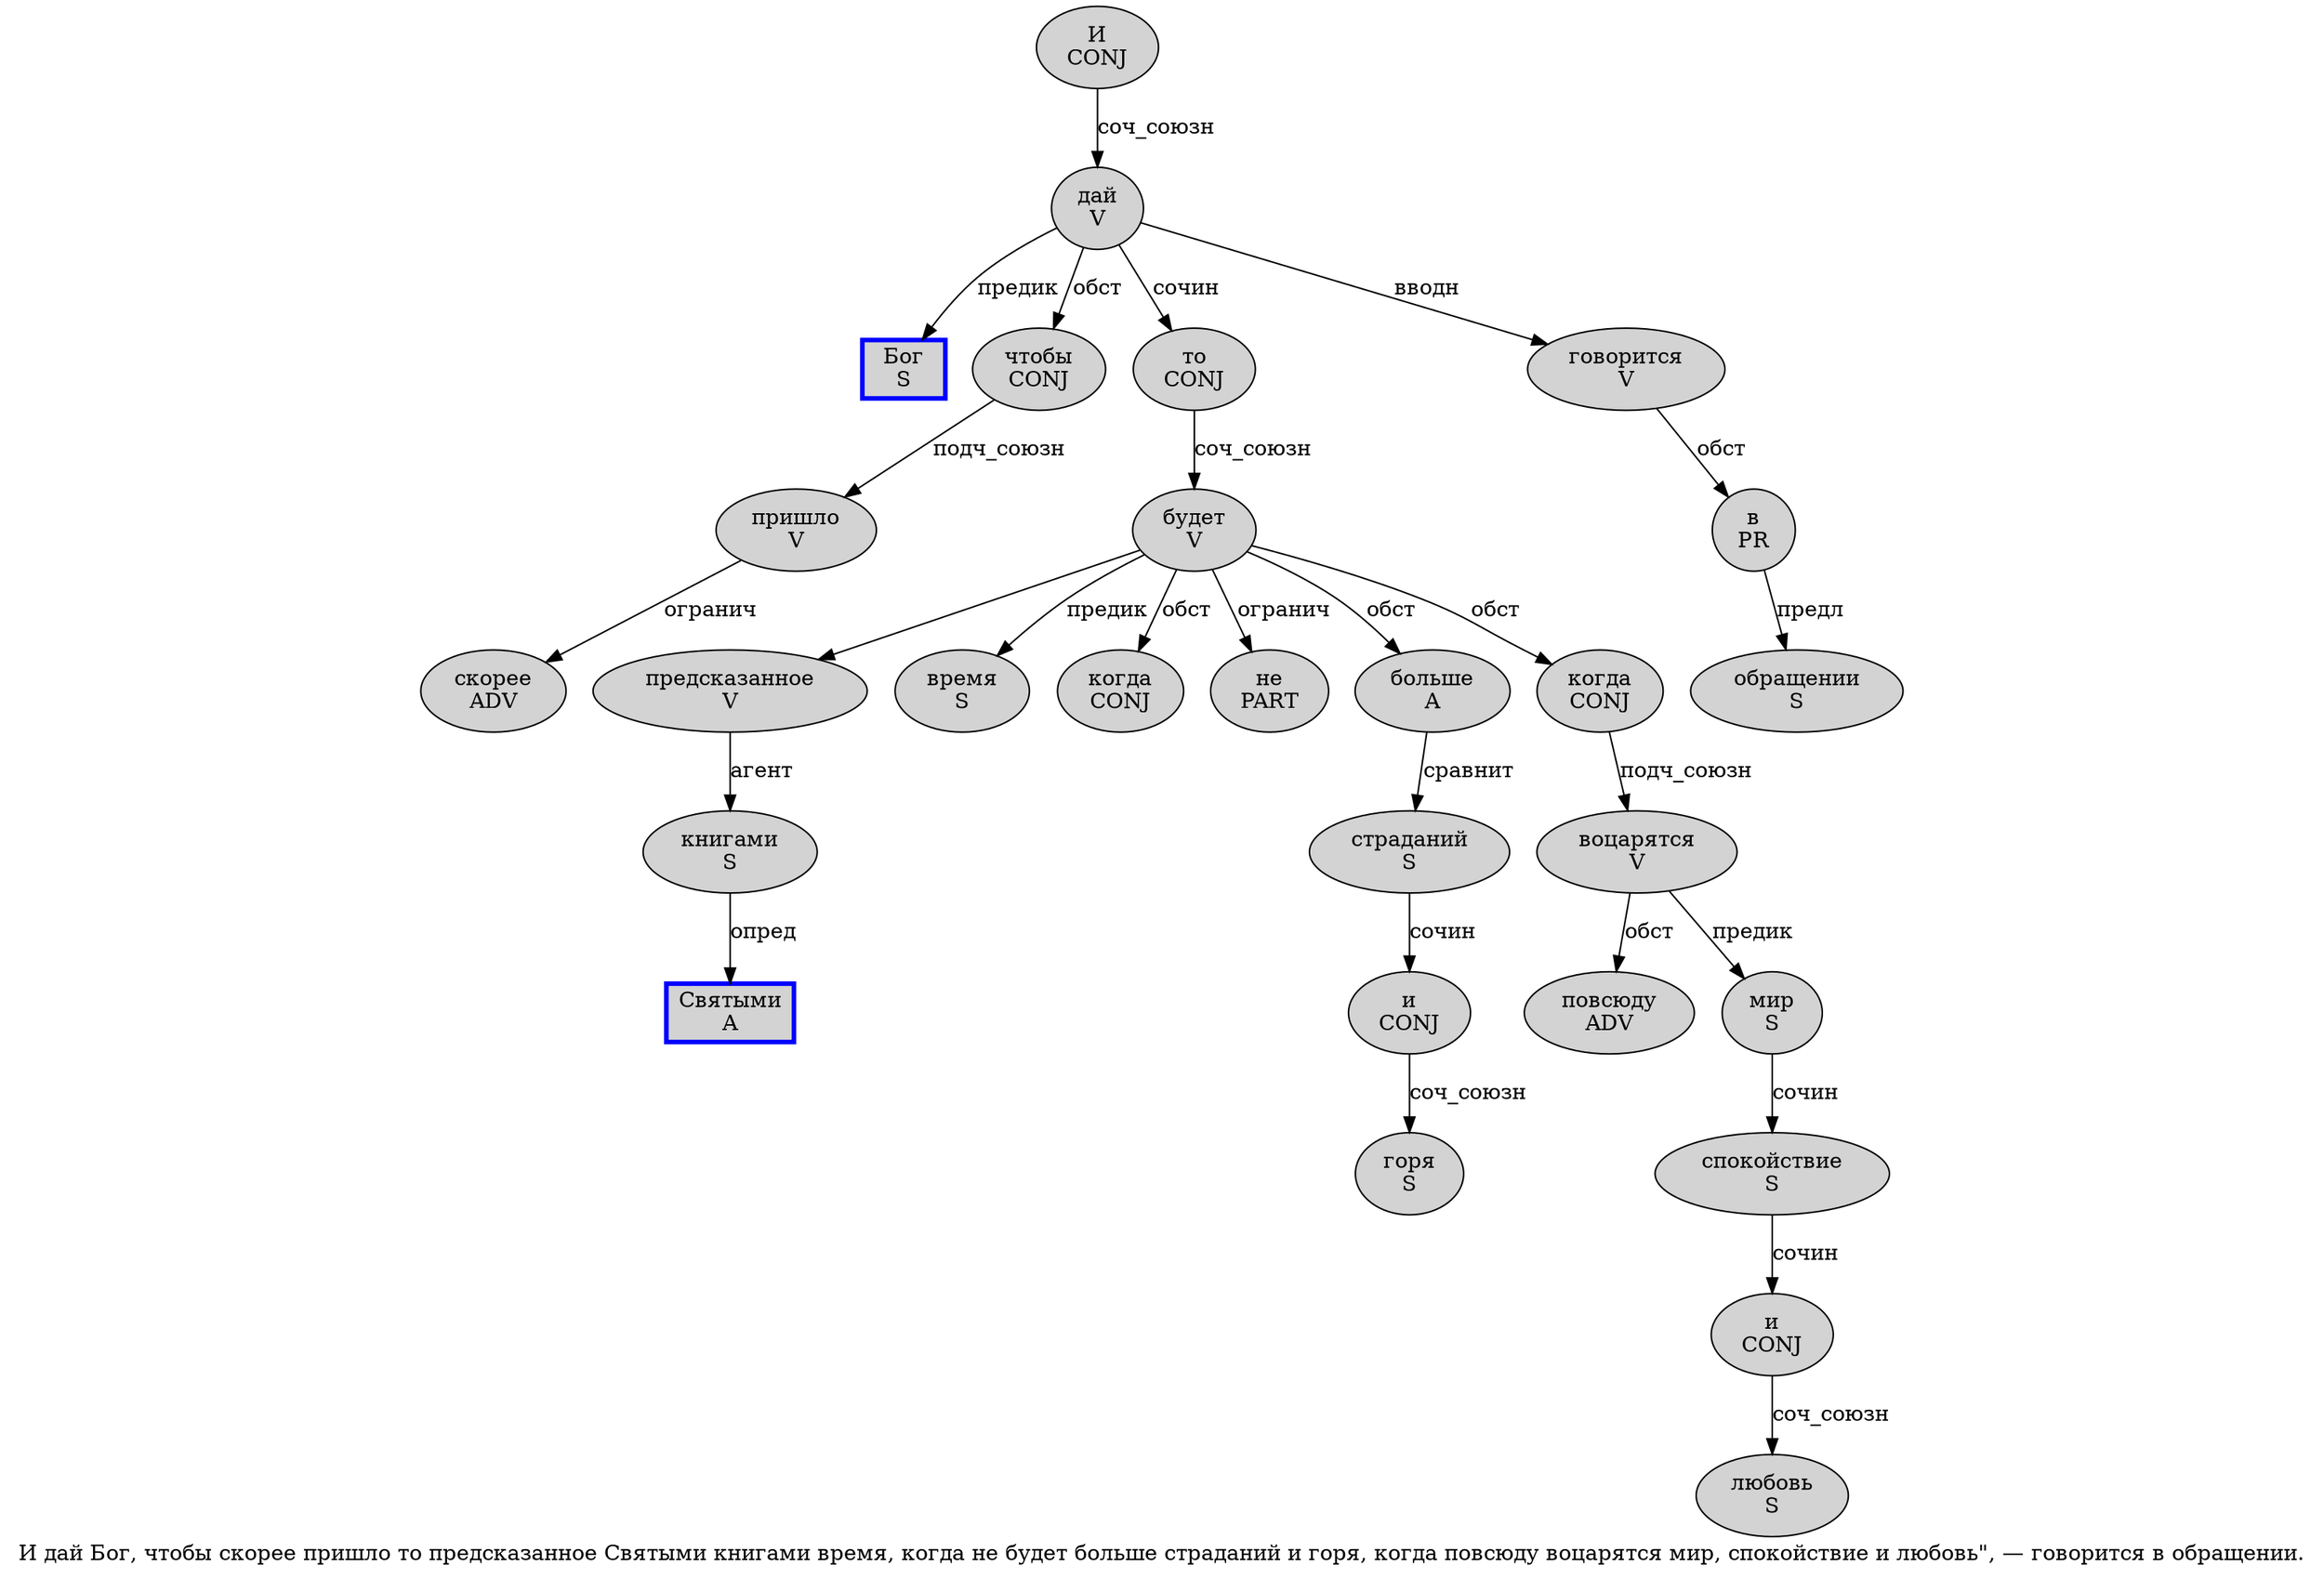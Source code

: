 digraph SENTENCE_1219 {
	graph [label="И дай Бог, чтобы скорее пришло то предсказанное Святыми книгами время, когда не будет больше страданий и горя, когда повсюду воцарятся мир, спокойствие и любовь\", — говорится в обращении."]
	node [style=filled]
		0 [label="И
CONJ" color="" fillcolor=lightgray penwidth=1 shape=ellipse]
		1 [label="дай
V" color="" fillcolor=lightgray penwidth=1 shape=ellipse]
		2 [label="Бог
S" color=blue fillcolor=lightgray penwidth=3 shape=box]
		4 [label="чтобы
CONJ" color="" fillcolor=lightgray penwidth=1 shape=ellipse]
		5 [label="скорее
ADV" color="" fillcolor=lightgray penwidth=1 shape=ellipse]
		6 [label="пришло
V" color="" fillcolor=lightgray penwidth=1 shape=ellipse]
		7 [label="то
CONJ" color="" fillcolor=lightgray penwidth=1 shape=ellipse]
		8 [label="предсказанное
V" color="" fillcolor=lightgray penwidth=1 shape=ellipse]
		9 [label="Святыми
A" color=blue fillcolor=lightgray penwidth=3 shape=box]
		10 [label="книгами
S" color="" fillcolor=lightgray penwidth=1 shape=ellipse]
		11 [label="время
S" color="" fillcolor=lightgray penwidth=1 shape=ellipse]
		13 [label="когда
CONJ" color="" fillcolor=lightgray penwidth=1 shape=ellipse]
		14 [label="не
PART" color="" fillcolor=lightgray penwidth=1 shape=ellipse]
		15 [label="будет
V" color="" fillcolor=lightgray penwidth=1 shape=ellipse]
		16 [label="больше
A" color="" fillcolor=lightgray penwidth=1 shape=ellipse]
		17 [label="страданий
S" color="" fillcolor=lightgray penwidth=1 shape=ellipse]
		18 [label="и
CONJ" color="" fillcolor=lightgray penwidth=1 shape=ellipse]
		19 [label="горя
S" color="" fillcolor=lightgray penwidth=1 shape=ellipse]
		21 [label="когда
CONJ" color="" fillcolor=lightgray penwidth=1 shape=ellipse]
		22 [label="повсюду
ADV" color="" fillcolor=lightgray penwidth=1 shape=ellipse]
		23 [label="воцарятся
V" color="" fillcolor=lightgray penwidth=1 shape=ellipse]
		24 [label="мир
S" color="" fillcolor=lightgray penwidth=1 shape=ellipse]
		26 [label="спокойствие
S" color="" fillcolor=lightgray penwidth=1 shape=ellipse]
		27 [label="и
CONJ" color="" fillcolor=lightgray penwidth=1 shape=ellipse]
		28 [label="любовь
S" color="" fillcolor=lightgray penwidth=1 shape=ellipse]
		32 [label="говорится
V" color="" fillcolor=lightgray penwidth=1 shape=ellipse]
		33 [label="в
PR" color="" fillcolor=lightgray penwidth=1 shape=ellipse]
		34 [label="обращении
S" color="" fillcolor=lightgray penwidth=1 shape=ellipse]
			21 -> 23 [label="подч_союзн"]
			1 -> 2 [label="предик"]
			1 -> 4 [label="обст"]
			1 -> 7 [label="сочин"]
			1 -> 32 [label="вводн"]
			27 -> 28 [label="соч_союзн"]
			23 -> 22 [label="обст"]
			23 -> 24 [label="предик"]
			18 -> 19 [label="соч_союзн"]
			32 -> 33 [label="обст"]
			26 -> 27 [label="сочин"]
			7 -> 15 [label="соч_союзн"]
			0 -> 1 [label="соч_союзн"]
			8 -> 10 [label="агент"]
			6 -> 5 [label="огранич"]
			10 -> 9 [label="опред"]
			24 -> 26 [label="сочин"]
			16 -> 17 [label="сравнит"]
			33 -> 34 [label="предл"]
			4 -> 6 [label="подч_союзн"]
			17 -> 18 [label="сочин"]
			15 -> 8
			15 -> 11 [label="предик"]
			15 -> 13 [label="обст"]
			15 -> 14 [label="огранич"]
			15 -> 16 [label="обст"]
			15 -> 21 [label="обст"]
}
